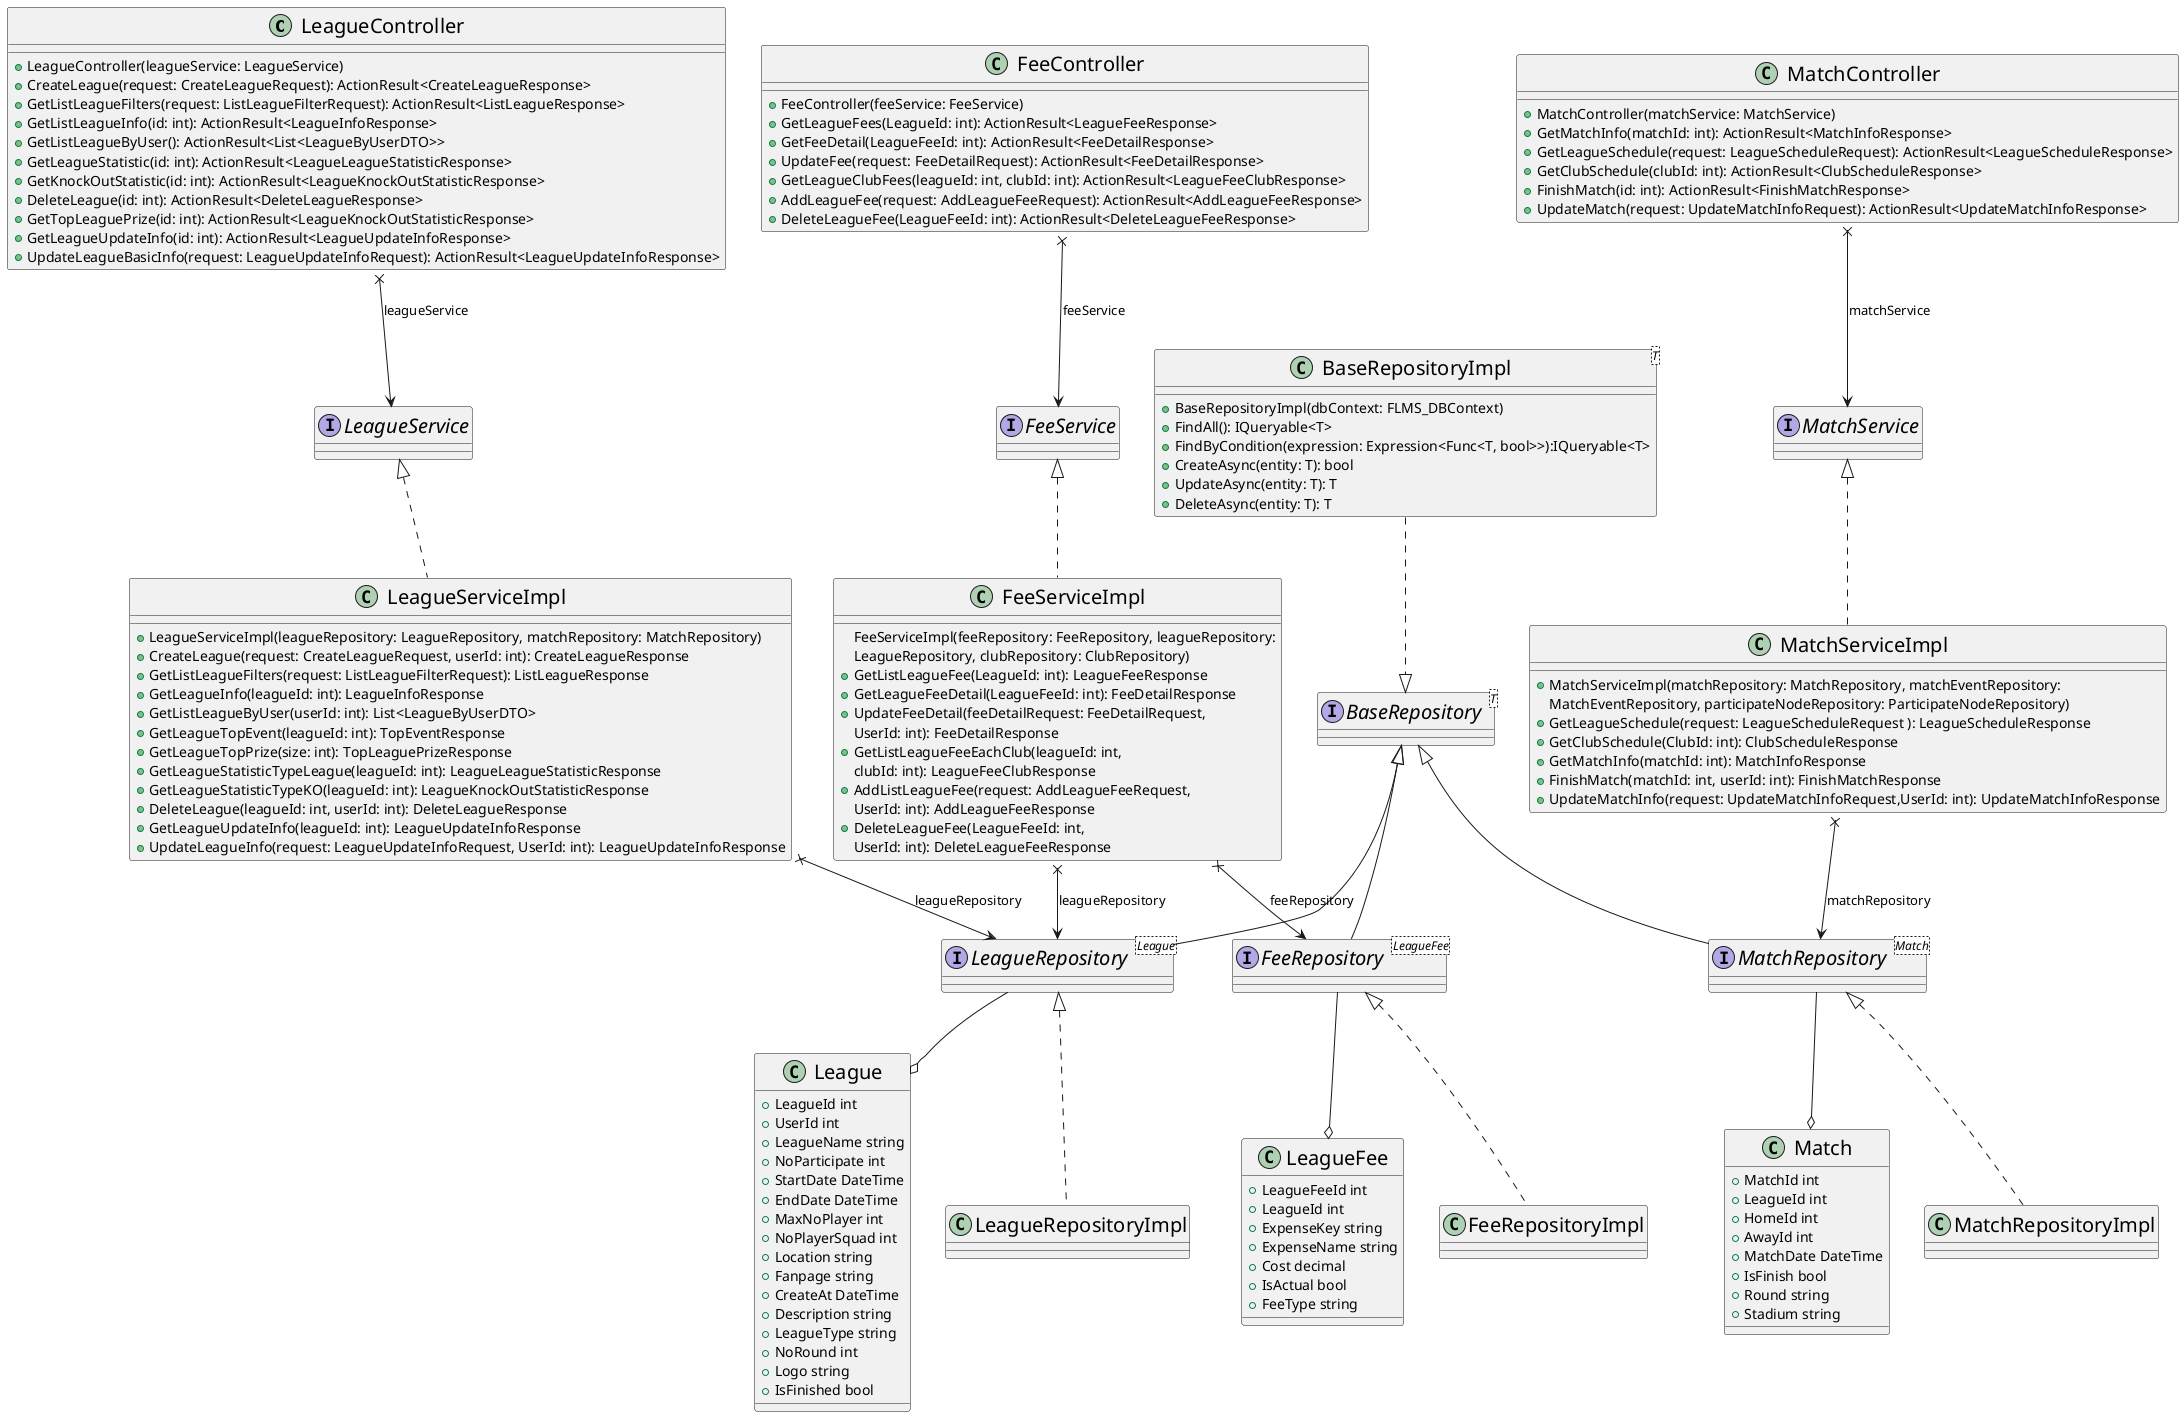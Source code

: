 @startuml classDiagram

skinparam classFontSize 20

class LeagueController{
    +LeagueController(leagueService: LeagueService)
    +CreateLeague(request: CreateLeagueRequest): ActionResult<CreateLeagueResponse>
    +GetListLeagueFilters(request: ListLeagueFilterRequest): ActionResult<ListLeagueResponse>
    +GetListLeagueInfo(id: int): ActionResult<LeagueInfoResponse>
    +GetListLeagueByUser(): ActionResult<List<LeagueByUserDTO>>
    +GetLeagueStatistic(id: int): ActionResult<LeagueLeagueStatisticResponse>
    +GetKnockOutStatistic(id: int): ActionResult<LeagueKnockOutStatisticResponse>
    +DeleteLeague(id: int): ActionResult<DeleteLeagueResponse>
    +GetTopLeaguePrize(id: int): ActionResult<LeagueKnockOutStatisticResponse>
    +GetLeagueUpdateInfo(id: int): ActionResult<LeagueUpdateInfoResponse>
    +UpdateLeagueBasicInfo(request: LeagueUpdateInfoRequest): ActionResult<LeagueUpdateInfoResponse>
}
LeagueController x--> LeagueService: leagueService

interface LeagueService

class LeagueServiceImpl implements LeagueService{
    +LeagueServiceImpl(leagueRepository: LeagueRepository, matchRepository: MatchRepository)
    +CreateLeague(request: CreateLeagueRequest, userId: int): CreateLeagueResponse
    +GetListLeagueFilters(request: ListLeagueFilterRequest): ListLeagueResponse
    +GetLeagueInfo(leagueId: int): LeagueInfoResponse
    +GetListLeagueByUser(userId: int): List<LeagueByUserDTO>
    +GetLeagueTopEvent(leagueId: int): TopEventResponse
    +GetLeagueTopPrize(size: int): TopLeaguePrizeResponse
    +GetLeagueStatisticTypeLeague(leagueId: int): LeagueLeagueStatisticResponse
    +GetLeagueStatisticTypeKO(leagueId: int): LeagueKnockOutStatisticResponse
    +DeleteLeague(leagueId: int, userId: int): DeleteLeagueResponse
    +GetLeagueUpdateInfo(leagueId: int): LeagueUpdateInfoResponse
    +UpdateLeagueInfo(request: LeagueUpdateInfoRequest, UserId: int): LeagueUpdateInfoResponse
}
LeagueServiceImpl x--> LeagueRepository: leagueRepository

interface LeagueRepository<League> implements BaseRepository
LeagueRepository --o League

class LeagueRepositoryImpl implements LeagueRepository

interface BaseRepository<T>

class BaseRepositoryImpl<T> {
  +BaseRepositoryImpl(dbContext: FLMS_DBContext)
  +FindAll(): IQueryable<T>
  +FindByCondition(expression: Expression<Func<T, bool>>):IQueryable<T>
  +CreateAsync(entity: T): bool
  +UpdateAsync(entity: T): T
  +DeleteAsync(entity: T): T
}
BaseRepositoryImpl ..|> BaseRepository 

class League{
    +LeagueId int
    +UserId int
    +LeagueName string
    +NoParticipate int
    +StartDate DateTime
    +EndDate DateTime
    +MaxNoPlayer int
    +NoPlayerSquad int
    +Location string
    +Fanpage string
    +CreateAt DateTime
    +Description string
    +LeagueType string
    +NoRound int
    +Logo string
    +IsFinished bool
}

class MatchController{
    +MatchController(matchService: MatchService)
    +GetMatchInfo(matchId: int): ActionResult<MatchInfoResponse>
    +GetLeagueSchedule(request: LeagueScheduleRequest): ActionResult<LeagueScheduleResponse>
    +GetClubSchedule(clubId: int): ActionResult<ClubScheduleResponse>
    +FinishMatch(id: int): ActionResult<FinishMatchResponse>
    +UpdateMatch(request: UpdateMatchInfoRequest): ActionResult<UpdateMatchInfoResponse>
}

MatchController x--> MatchService: matchService

interface MatchService

class MatchServiceImpl implements MatchService{
    +MatchServiceImpl(matchRepository: MatchRepository, matchEventRepository: 
    MatchEventRepository, participateNodeRepository: ParticipateNodeRepository)
    +GetLeagueSchedule(request: LeagueScheduleRequest ): LeagueScheduleResponse
    +GetClubSchedule(ClubId: int): ClubScheduleResponse
    +GetMatchInfo(matchId: int): MatchInfoResponse
    +FinishMatch(matchId: int, userId: int): FinishMatchResponse
    +UpdateMatchInfo(request: UpdateMatchInfoRequest,UserId: int): UpdateMatchInfoResponse
}
MatchServiceImpl x--> MatchRepository: matchRepository

interface MatchRepository<Match> implements BaseRepository
MatchRepository --o Match

class MatchRepositoryImpl implements MatchRepository

class Match{
    +MatchId int
    +LeagueId int
    +HomeId int
    +AwayId int
    +MatchDate DateTime
    +IsFinish bool
    +Round string
    +Stadium string
}

class FeeController{
    +FeeController(feeService: FeeService)
    +GetLeagueFees(LeagueId: int): ActionResult<LeagueFeeResponse>
    +GetFeeDetail(LeagueFeeId: int): ActionResult<FeeDetailResponse>
    +UpdateFee(request: FeeDetailRequest): ActionResult<FeeDetailResponse>
    +GetLeagueClubFees(leagueId: int, clubId: int): ActionResult<LeagueFeeClubResponse>
    +AddLeagueFee(request: AddLeagueFeeRequest): ActionResult<AddLeagueFeeResponse>
    +DeleteLeagueFee(LeagueFeeId: int): ActionResult<DeleteLeagueFeeResponse>
}
FeeController x--> FeeService: feeService

interface FeeService

class FeeServiceImpl implements FeeService{
    FeeServiceImpl(feeRepository: FeeRepository, leagueRepository: 
    LeagueRepository, clubRepository: ClubRepository)
    +GetListLeagueFee(LeagueId: int): LeagueFeeResponse
    +GetLeagueFeeDetail(LeagueFeeId: int): FeeDetailResponse
    +UpdateFeeDetail(feeDetailRequest: FeeDetailRequest, 
    UserId: int): FeeDetailResponse
    +GetListLeagueFeeEachClub(leagueId: int, 
    clubId: int): LeagueFeeClubResponse
    +AddListLeagueFee(request: AddLeagueFeeRequest, 
    UserId: int): AddLeagueFeeResponse
    +DeleteLeagueFee(LeagueFeeId: int, 
    UserId: int): DeleteLeagueFeeResponse
}
FeeServiceImpl x--> FeeRepository: feeRepository
FeeServiceImpl x--> LeagueRepository: leagueRepository

interface FeeRepository<LeagueFee> implements BaseRepository
FeeRepository --o LeagueFee

class LeagueFee{
    +LeagueFeeId int
    +LeagueId int
    +ExpenseKey string
    +ExpenseName string
    +Cost decimal
    +IsActual bool
    +FeeType string
}

class FeeRepositoryImpl implements FeeRepository
@enduml